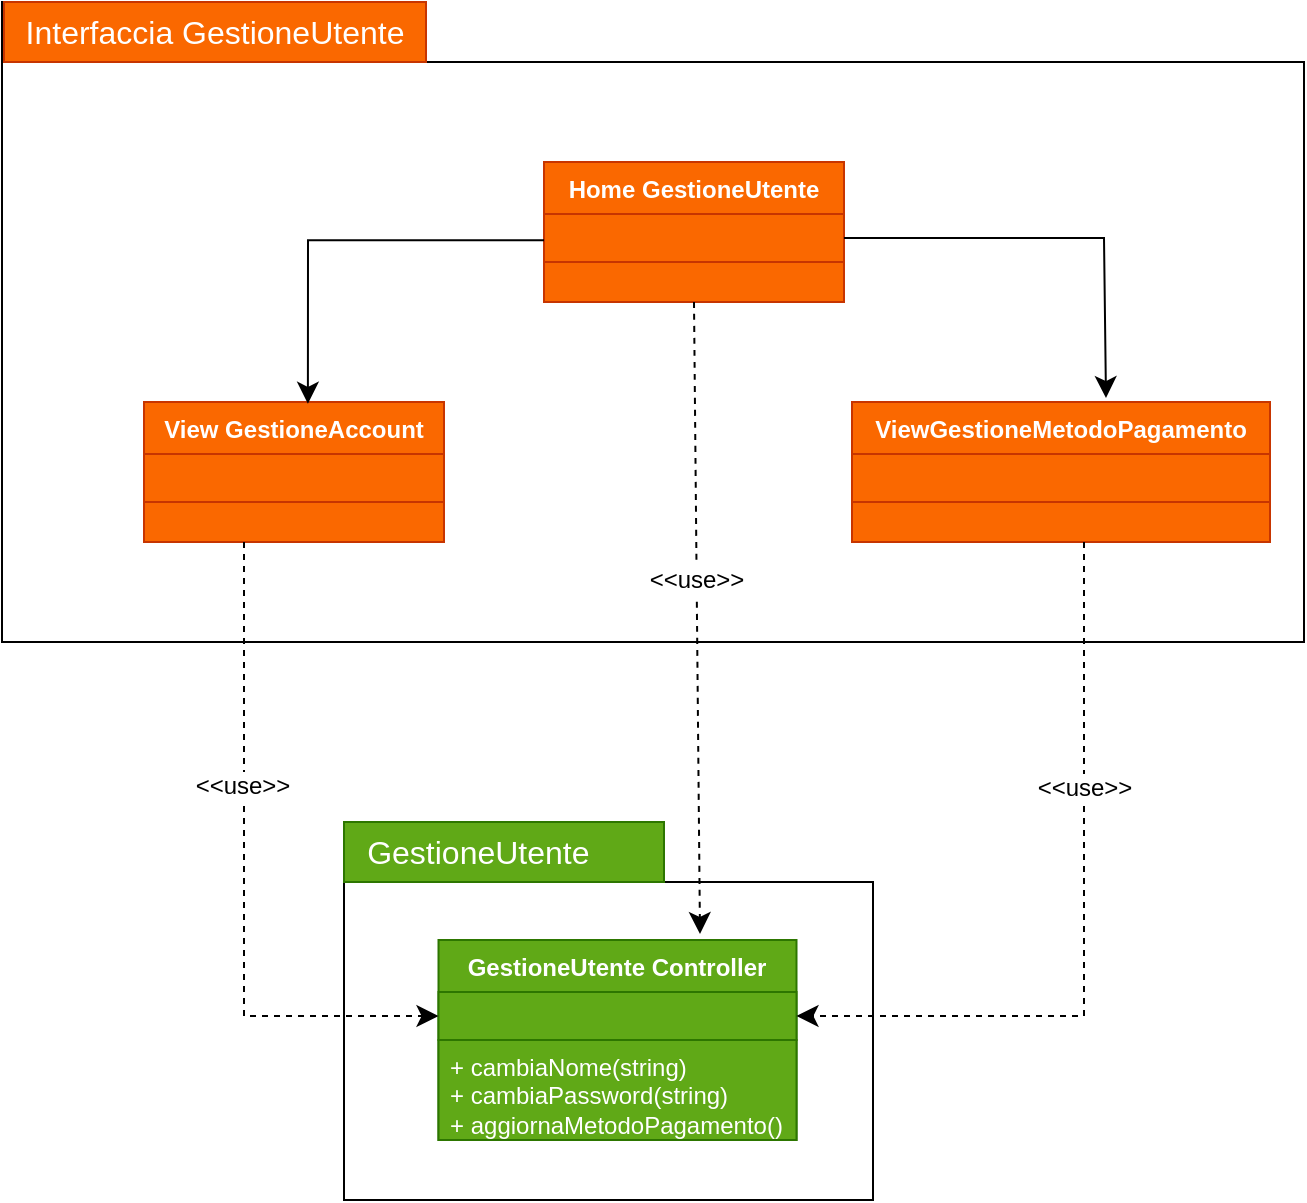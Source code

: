 <mxfile version="24.4.9" type="github">
  <diagram id="C5RBs43oDa-KdzZeNtuy" name="Page-1">
    <mxGraphModel dx="891" dy="845" grid="0" gridSize="10" guides="1" tooltips="1" connect="1" arrows="1" fold="1" page="1" pageScale="1" pageWidth="827" pageHeight="1169" math="0" shadow="0">
      <root>
        <mxCell id="WIyWlLk6GJQsqaUBKTNV-0" />
        <mxCell id="WIyWlLk6GJQsqaUBKTNV-1" parent="WIyWlLk6GJQsqaUBKTNV-0" />
        <mxCell id="I57wutEuGGv7QZFJ-WTR-0" value="" style="shape=folder;fontStyle=1;spacingTop=10;tabWidth=210;tabHeight=30;tabPosition=left;html=1;whiteSpace=wrap;" parent="WIyWlLk6GJQsqaUBKTNV-1" vertex="1">
          <mxGeometry x="19" y="230" width="651" height="320" as="geometry" />
        </mxCell>
        <mxCell id="I57wutEuGGv7QZFJ-WTR-24" value="&lt;font color=&quot;#ffffff&quot;&gt;Interfaccia GestioneUtente&lt;/font&gt;" style="text;strokeColor=#C73500;fillColor=#fa6800;html=1;align=center;verticalAlign=middle;whiteSpace=wrap;rounded=0;fontSize=16;fontColor=#000000;" parent="WIyWlLk6GJQsqaUBKTNV-1" vertex="1">
          <mxGeometry x="20" y="230" width="211" height="30" as="geometry" />
        </mxCell>
        <mxCell id="I57wutEuGGv7QZFJ-WTR-25" style="edgeStyle=none;curved=1;rounded=0;orthogonalLoop=1;jettySize=auto;html=1;exitX=0.5;exitY=0;exitDx=0;exitDy=0;fontSize=12;startSize=8;endSize=8;" parent="WIyWlLk6GJQsqaUBKTNV-1" edge="1">
          <mxGeometry relative="1" as="geometry">
            <mxPoint x="434" y="314" as="sourcePoint" />
            <mxPoint x="434" y="314" as="targetPoint" />
          </mxGeometry>
        </mxCell>
        <mxCell id="qMQlJpSZZ2h1YUX2fMPP-8" value="" style="shape=folder;fontStyle=1;spacingTop=10;tabWidth=156;tabHeight=30;tabPosition=left;html=1;whiteSpace=wrap;" parent="WIyWlLk6GJQsqaUBKTNV-1" vertex="1">
          <mxGeometry x="190" y="640" width="264.5" height="189" as="geometry" />
        </mxCell>
        <mxCell id="qMQlJpSZZ2h1YUX2fMPP-16" value="GestioneUtente&amp;nbsp;&amp;nbsp;&amp;nbsp;&amp;nbsp;&amp;nbsp;&amp;nbsp; " style="text;html=1;align=center;verticalAlign=middle;resizable=0;points=[];autosize=1;fontSize=16;fillColor=#60a917;fontColor=#ffffff;strokeColor=#2D7600;" parent="WIyWlLk6GJQsqaUBKTNV-1" vertex="1">
          <mxGeometry x="190" y="640" width="160" height="30" as="geometry" />
        </mxCell>
        <mxCell id="qMQlJpSZZ2h1YUX2fMPP-30" value="&lt;font color=&quot;#ffffff&quot;&gt;View GestioneAccount&lt;br&gt;&lt;/font&gt;" style="swimlane;fontStyle=1;align=center;verticalAlign=top;childLayout=stackLayout;horizontal=1;startSize=26;horizontalStack=0;resizeParent=1;resizeParentMax=0;resizeLast=0;collapsible=1;marginBottom=0;whiteSpace=wrap;html=1;fillColor=#fa6800;fontColor=#000000;strokeColor=#C73500;" parent="WIyWlLk6GJQsqaUBKTNV-1" vertex="1">
          <mxGeometry x="90" y="430" width="150" height="70" as="geometry" />
        </mxCell>
        <mxCell id="qMQlJpSZZ2h1YUX2fMPP-31" value="" style="text;strokeColor=#C73500;fillColor=#fa6800;align=left;verticalAlign=top;spacingLeft=4;spacingRight=4;overflow=hidden;rotatable=0;points=[[0,0.5],[1,0.5]];portConstraint=eastwest;whiteSpace=wrap;html=1;fontColor=#000000;" parent="qMQlJpSZZ2h1YUX2fMPP-30" vertex="1">
          <mxGeometry y="26" width="150" height="24" as="geometry" />
        </mxCell>
        <mxCell id="qMQlJpSZZ2h1YUX2fMPP-32" value="" style="line;strokeWidth=1;fillColor=#fa6800;align=left;verticalAlign=middle;spacingTop=-1;spacingLeft=3;spacingRight=3;rotatable=0;labelPosition=right;points=[];portConstraint=eastwest;strokeColor=#FF8000;fontColor=#000000;" parent="qMQlJpSZZ2h1YUX2fMPP-30" vertex="1">
          <mxGeometry y="50" width="150" as="geometry" />
        </mxCell>
        <mxCell id="qMQlJpSZZ2h1YUX2fMPP-33" value="&lt;div&gt;&lt;br&gt;&lt;/div&gt;&lt;div&gt;&lt;br&gt;&lt;/div&gt;" style="text;strokeColor=#C73500;fillColor=#fa6800;align=left;verticalAlign=top;spacingLeft=4;spacingRight=4;overflow=hidden;rotatable=0;points=[[0,0.5],[1,0.5]];portConstraint=eastwest;whiteSpace=wrap;html=1;fontColor=#000000;" parent="qMQlJpSZZ2h1YUX2fMPP-30" vertex="1">
          <mxGeometry y="50" width="150" height="20" as="geometry" />
        </mxCell>
        <mxCell id="qMQlJpSZZ2h1YUX2fMPP-35" value="&lt;font color=&quot;#ffffff&quot;&gt;ViewGestioneMetodoPagamento&lt;/font&gt;" style="swimlane;fontStyle=1;align=center;verticalAlign=top;childLayout=stackLayout;horizontal=1;startSize=26;horizontalStack=0;resizeParent=1;resizeParentMax=0;resizeLast=0;collapsible=1;marginBottom=0;whiteSpace=wrap;html=1;fillColor=#fa6800;fontColor=#000000;strokeColor=#C73500;" parent="WIyWlLk6GJQsqaUBKTNV-1" vertex="1">
          <mxGeometry x="444" y="430" width="209" height="70" as="geometry" />
        </mxCell>
        <mxCell id="qMQlJpSZZ2h1YUX2fMPP-36" value="" style="text;strokeColor=#C73500;fillColor=#fa6800;align=left;verticalAlign=top;spacingLeft=4;spacingRight=4;overflow=hidden;rotatable=0;points=[[0,0.5],[1,0.5]];portConstraint=eastwest;whiteSpace=wrap;html=1;fontColor=#000000;" parent="qMQlJpSZZ2h1YUX2fMPP-35" vertex="1">
          <mxGeometry y="26" width="209" height="24" as="geometry" />
        </mxCell>
        <mxCell id="qMQlJpSZZ2h1YUX2fMPP-37" value="" style="line;strokeWidth=1;fillColor=#fa6800;align=left;verticalAlign=middle;spacingTop=-1;spacingLeft=3;spacingRight=3;rotatable=0;labelPosition=right;points=[];portConstraint=eastwest;strokeColor=#FF8000;fontColor=#000000;" parent="qMQlJpSZZ2h1YUX2fMPP-35" vertex="1">
          <mxGeometry y="50" width="209" as="geometry" />
        </mxCell>
        <mxCell id="qMQlJpSZZ2h1YUX2fMPP-38" value="&lt;div&gt;&lt;br&gt;&lt;/div&gt;&lt;div&gt;&lt;br&gt;&lt;/div&gt;" style="text;strokeColor=#C73500;fillColor=#fa6800;align=left;verticalAlign=top;spacingLeft=4;spacingRight=4;overflow=hidden;rotatable=0;points=[[0,0.5],[1,0.5]];portConstraint=eastwest;whiteSpace=wrap;html=1;fontColor=#000000;" parent="qMQlJpSZZ2h1YUX2fMPP-35" vertex="1">
          <mxGeometry y="50" width="209" height="20" as="geometry" />
        </mxCell>
        <mxCell id="qMQlJpSZZ2h1YUX2fMPP-39" value="&lt;font color=&quot;#ffffff&quot;&gt;Home GestioneUtente&lt;br&gt;&lt;/font&gt;" style="swimlane;fontStyle=1;align=center;verticalAlign=top;childLayout=stackLayout;horizontal=1;startSize=26;horizontalStack=0;resizeParent=1;resizeParentMax=0;resizeLast=0;collapsible=1;marginBottom=0;whiteSpace=wrap;html=1;fillColor=#fa6800;fontColor=#000000;strokeColor=#C73500;" parent="WIyWlLk6GJQsqaUBKTNV-1" vertex="1">
          <mxGeometry x="290" y="310" width="150" height="70" as="geometry" />
        </mxCell>
        <mxCell id="qMQlJpSZZ2h1YUX2fMPP-40" value="" style="text;strokeColor=#C73500;fillColor=#fa6800;align=left;verticalAlign=top;spacingLeft=4;spacingRight=4;overflow=hidden;rotatable=0;points=[[0,0.5],[1,0.5]];portConstraint=eastwest;whiteSpace=wrap;html=1;fontColor=#000000;" parent="qMQlJpSZZ2h1YUX2fMPP-39" vertex="1">
          <mxGeometry y="26" width="150" height="24" as="geometry" />
        </mxCell>
        <mxCell id="qMQlJpSZZ2h1YUX2fMPP-41" value="" style="line;strokeWidth=1;fillColor=#fa6800;align=left;verticalAlign=middle;spacingTop=-1;spacingLeft=3;spacingRight=3;rotatable=0;labelPosition=right;points=[];portConstraint=eastwest;strokeColor=#FF8000;fontColor=#000000;" parent="qMQlJpSZZ2h1YUX2fMPP-39" vertex="1">
          <mxGeometry y="50" width="150" as="geometry" />
        </mxCell>
        <mxCell id="qMQlJpSZZ2h1YUX2fMPP-42" value="&lt;div&gt;&lt;br&gt;&lt;/div&gt;&lt;div&gt;&lt;br&gt;&lt;/div&gt;" style="text;strokeColor=#C73500;fillColor=#fa6800;align=left;verticalAlign=top;spacingLeft=4;spacingRight=4;overflow=hidden;rotatable=0;points=[[0,0.5],[1,0.5]];portConstraint=eastwest;whiteSpace=wrap;html=1;fontColor=#000000;" parent="qMQlJpSZZ2h1YUX2fMPP-39" vertex="1">
          <mxGeometry y="50" width="150" height="20" as="geometry" />
        </mxCell>
        <mxCell id="qMQlJpSZZ2h1YUX2fMPP-43" value="&lt;font color=&quot;#ffffff&quot;&gt;GestioneUtente Controller&lt;br&gt;&lt;/font&gt;" style="swimlane;fontStyle=1;align=center;verticalAlign=top;childLayout=stackLayout;horizontal=1;startSize=26;horizontalStack=0;resizeParent=1;resizeParentMax=0;resizeLast=0;collapsible=1;marginBottom=0;whiteSpace=wrap;html=1;fillColor=#60a917;fontColor=#ffffff;strokeColor=#2D7600;" parent="WIyWlLk6GJQsqaUBKTNV-1" vertex="1">
          <mxGeometry x="237.25" y="699" width="179" height="100" as="geometry" />
        </mxCell>
        <mxCell id="qMQlJpSZZ2h1YUX2fMPP-44" value="" style="text;strokeColor=#2D7600;fillColor=#60a917;align=left;verticalAlign=top;spacingLeft=4;spacingRight=4;overflow=hidden;rotatable=0;points=[[0,0.5],[1,0.5]];portConstraint=eastwest;whiteSpace=wrap;html=1;fontColor=#ffffff;" parent="qMQlJpSZZ2h1YUX2fMPP-43" vertex="1">
          <mxGeometry y="26" width="179" height="24" as="geometry" />
        </mxCell>
        <mxCell id="qMQlJpSZZ2h1YUX2fMPP-45" value="" style="line;strokeWidth=1;fillColor=#fa6800;align=left;verticalAlign=middle;spacingTop=-1;spacingLeft=3;spacingRight=3;rotatable=0;labelPosition=right;points=[];portConstraint=eastwest;strokeColor=#FF8000;fontColor=#000000;" parent="qMQlJpSZZ2h1YUX2fMPP-43" vertex="1">
          <mxGeometry y="50" width="179" as="geometry" />
        </mxCell>
        <mxCell id="qMQlJpSZZ2h1YUX2fMPP-46" value="&lt;div&gt;+ cambiaNome(string)&lt;/div&gt;&lt;div&gt;+ cambiaPassword(string)&lt;br&gt;&lt;/div&gt;&lt;div&gt;+ aggiornaMetodoPagamento()&lt;br&gt;&lt;/div&gt;" style="text;strokeColor=#2D7600;fillColor=#60a917;align=left;verticalAlign=top;spacingLeft=4;spacingRight=4;overflow=hidden;rotatable=0;points=[[0,0.5],[1,0.5]];portConstraint=eastwest;whiteSpace=wrap;html=1;fontColor=#ffffff;" parent="qMQlJpSZZ2h1YUX2fMPP-43" vertex="1">
          <mxGeometry y="50" width="179" height="50" as="geometry" />
        </mxCell>
        <mxCell id="qMQlJpSZZ2h1YUX2fMPP-47" style="edgeStyle=none;curved=1;rounded=0;orthogonalLoop=1;jettySize=auto;html=1;exitX=0.5;exitY=1;exitDx=0;exitDy=0;fontSize=12;startSize=8;endSize=8;dashed=1;" parent="WIyWlLk6GJQsqaUBKTNV-1" source="qMQlJpSZZ2h1YUX2fMPP-39" edge="1">
          <mxGeometry relative="1" as="geometry">
            <mxPoint x="368" y="696" as="targetPoint" />
          </mxGeometry>
        </mxCell>
        <mxCell id="qMQlJpSZZ2h1YUX2fMPP-55" value="&amp;lt;&amp;lt;use&amp;gt;&amp;gt;" style="edgeLabel;html=1;align=center;verticalAlign=middle;resizable=0;points=[];fontSize=12;" parent="qMQlJpSZZ2h1YUX2fMPP-47" vertex="1" connectable="0">
          <mxGeometry x="-0.354" y="5" relative="1" as="geometry">
            <mxPoint x="-5" y="37" as="offset" />
          </mxGeometry>
        </mxCell>
        <mxCell id="qMQlJpSZZ2h1YUX2fMPP-49" style="edgeStyle=none;curved=0;rounded=0;orthogonalLoop=1;jettySize=auto;html=1;exitX=0.5;exitY=1;exitDx=0;exitDy=0;fontSize=12;startSize=8;endSize=8;entryX=0;entryY=0.25;entryDx=0;entryDy=0;dashed=1;strokeColor=none;" parent="WIyWlLk6GJQsqaUBKTNV-1" target="qMQlJpSZZ2h1YUX2fMPP-43" edge="1">
          <mxGeometry relative="1" as="geometry">
            <mxPoint x="110" y="500" as="sourcePoint" />
            <mxPoint x="110" y="819" as="targetPoint" />
            <Array as="points">
              <mxPoint x="110" y="720" />
            </Array>
          </mxGeometry>
        </mxCell>
        <mxCell id="qMQlJpSZZ2h1YUX2fMPP-50" style="edgeStyle=none;curved=0;rounded=0;orthogonalLoop=1;jettySize=auto;html=1;exitX=0.5;exitY=1;exitDx=0;exitDy=0;fontSize=12;startSize=8;endSize=8;dashed=1;" parent="WIyWlLk6GJQsqaUBKTNV-1" target="qMQlJpSZZ2h1YUX2fMPP-44" edge="1">
          <mxGeometry relative="1" as="geometry">
            <mxPoint x="140" y="500" as="sourcePoint" />
            <mxPoint x="140" y="880" as="targetPoint" />
            <Array as="points">
              <mxPoint x="140" y="737" />
            </Array>
          </mxGeometry>
        </mxCell>
        <mxCell id="qMQlJpSZZ2h1YUX2fMPP-56" value="&amp;lt;&amp;lt;use&amp;gt;&amp;gt;" style="edgeLabel;html=1;align=center;verticalAlign=middle;resizable=0;points=[];fontSize=12;" parent="qMQlJpSZZ2h1YUX2fMPP-50" vertex="1" connectable="0">
          <mxGeometry x="-0.272" y="-1" relative="1" as="geometry">
            <mxPoint as="offset" />
          </mxGeometry>
        </mxCell>
        <mxCell id="qMQlJpSZZ2h1YUX2fMPP-51" style="edgeStyle=none;curved=0;rounded=0;orthogonalLoop=1;jettySize=auto;html=1;exitX=0.5;exitY=1;exitDx=0;exitDy=0;fontSize=12;startSize=8;endSize=8;dashed=1;entryX=1;entryY=0.5;entryDx=0;entryDy=0;" parent="WIyWlLk6GJQsqaUBKTNV-1" target="qMQlJpSZZ2h1YUX2fMPP-44" edge="1">
          <mxGeometry relative="1" as="geometry">
            <mxPoint x="560" y="500" as="sourcePoint" />
            <mxPoint x="657" y="737" as="targetPoint" />
            <Array as="points">
              <mxPoint x="560" y="737" />
            </Array>
          </mxGeometry>
        </mxCell>
        <mxCell id="qMQlJpSZZ2h1YUX2fMPP-54" value="&amp;lt;&amp;lt;use&amp;gt;&amp;gt;" style="edgeLabel;html=1;align=center;verticalAlign=middle;resizable=0;points=[];fontSize=12;" parent="qMQlJpSZZ2h1YUX2fMPP-51" vertex="1" connectable="0">
          <mxGeometry x="-0.353" relative="1" as="geometry">
            <mxPoint as="offset" />
          </mxGeometry>
        </mxCell>
        <mxCell id="qMQlJpSZZ2h1YUX2fMPP-52" style="edgeStyle=none;curved=0;rounded=0;orthogonalLoop=1;jettySize=auto;html=1;exitX=1;exitY=0.5;exitDx=0;exitDy=0;fontSize=12;startSize=8;endSize=8;" parent="WIyWlLk6GJQsqaUBKTNV-1" source="qMQlJpSZZ2h1YUX2fMPP-40" edge="1">
          <mxGeometry relative="1" as="geometry">
            <mxPoint x="571" y="428" as="targetPoint" />
            <Array as="points">
              <mxPoint x="570" y="348" />
            </Array>
          </mxGeometry>
        </mxCell>
        <mxCell id="qMQlJpSZZ2h1YUX2fMPP-53" style="edgeStyle=none;curved=0;rounded=0;orthogonalLoop=1;jettySize=auto;html=1;fontSize=12;startSize=8;endSize=8;entryX=0.613;entryY=0.025;entryDx=0;entryDy=0;entryPerimeter=0;" parent="WIyWlLk6GJQsqaUBKTNV-1" edge="1">
          <mxGeometry relative="1" as="geometry">
            <mxPoint x="290" y="349.13" as="sourcePoint" />
            <mxPoint x="171.95" y="430.88" as="targetPoint" />
            <Array as="points">
              <mxPoint x="172" y="349.13" />
            </Array>
          </mxGeometry>
        </mxCell>
      </root>
    </mxGraphModel>
  </diagram>
</mxfile>
